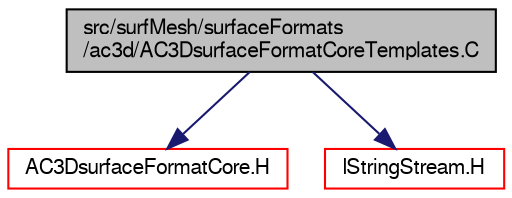 digraph "src/surfMesh/surfaceFormats/ac3d/AC3DsurfaceFormatCoreTemplates.C"
{
  bgcolor="transparent";
  edge [fontname="FreeSans",fontsize="10",labelfontname="FreeSans",labelfontsize="10"];
  node [fontname="FreeSans",fontsize="10",shape=record];
  Node0 [label="src/surfMesh/surfaceFormats\l/ac3d/AC3DsurfaceFormatCoreTemplates.C",height=0.2,width=0.4,color="black", fillcolor="grey75", style="filled", fontcolor="black"];
  Node0 -> Node1 [color="midnightblue",fontsize="10",style="solid",fontname="FreeSans"];
  Node1 [label="AC3DsurfaceFormatCore.H",height=0.2,width=0.4,color="red",URL="$a15089.html"];
  Node0 -> Node181 [color="midnightblue",fontsize="10",style="solid",fontname="FreeSans"];
  Node181 [label="IStringStream.H",height=0.2,width=0.4,color="red",URL="$a09209.html"];
}
